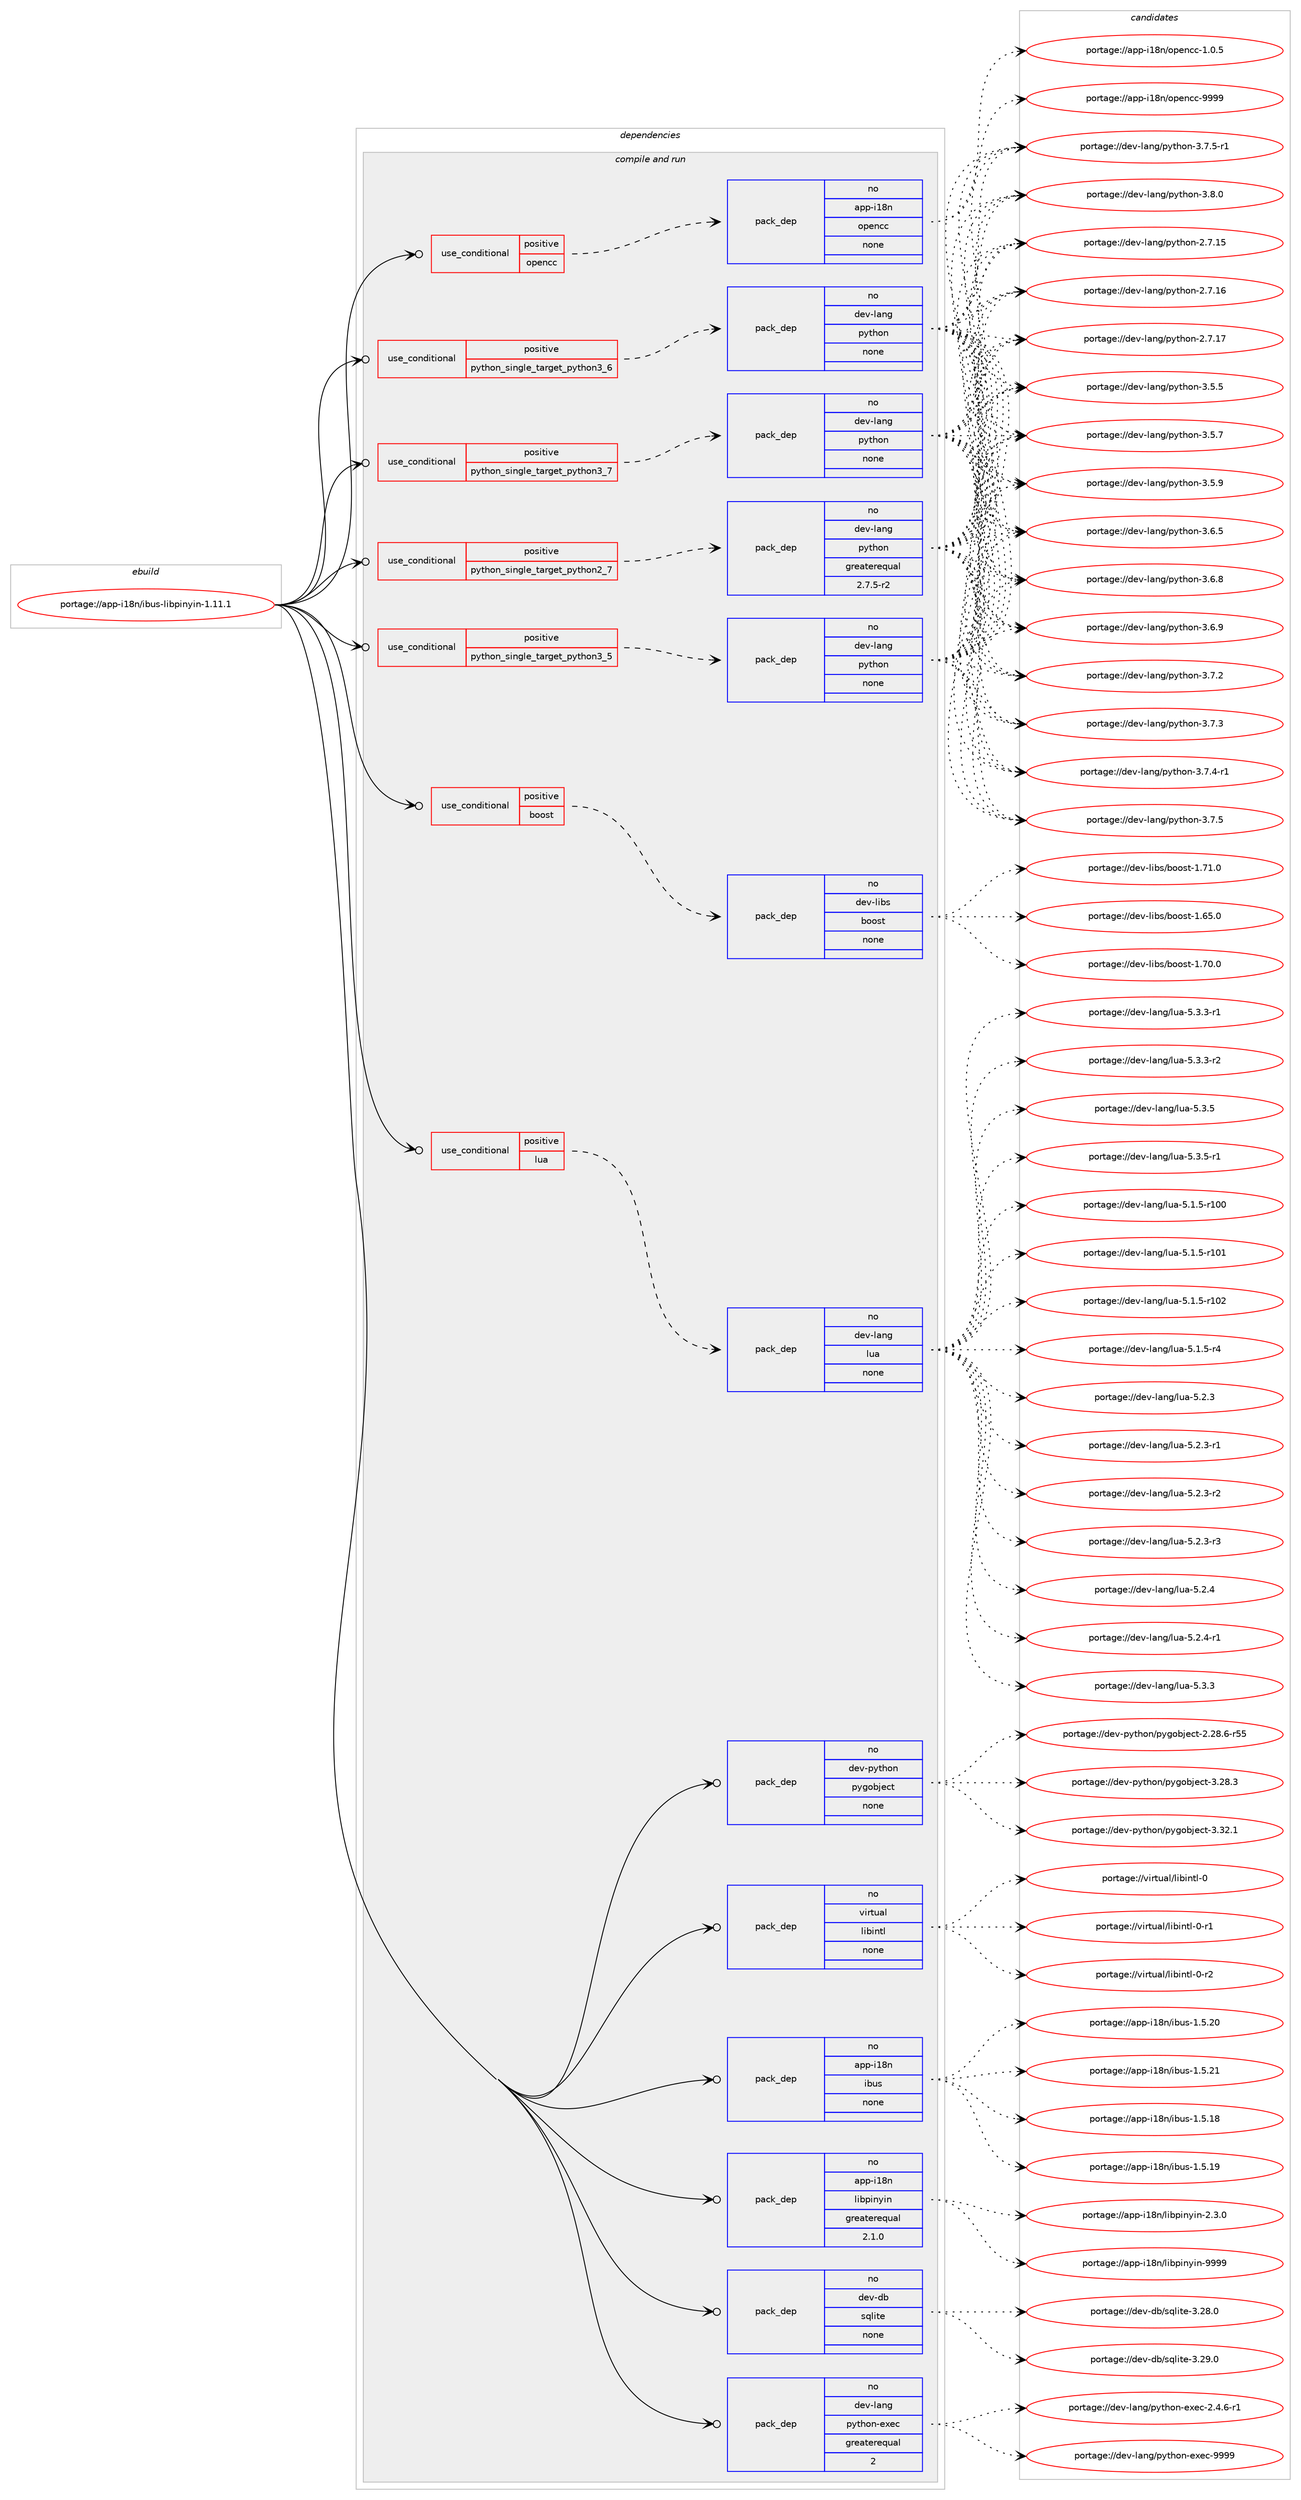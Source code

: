 digraph prolog {

# *************
# Graph options
# *************

newrank=true;
concentrate=true;
compound=true;
graph [rankdir=LR,fontname=Helvetica,fontsize=10,ranksep=1.5];#, ranksep=2.5, nodesep=0.2];
edge  [arrowhead=vee];
node  [fontname=Helvetica,fontsize=10];

# **********
# The ebuild
# **********

subgraph cluster_leftcol {
color=gray;
rank=same;
label=<<i>ebuild</i>>;
id [label="portage://app-i18n/ibus-libpinyin-1.11.1", color=red, width=4, href="../app-i18n/ibus-libpinyin-1.11.1.svg"];
}

# ****************
# The dependencies
# ****************

subgraph cluster_midcol {
color=gray;
label=<<i>dependencies</i>>;
subgraph cluster_compile {
fillcolor="#eeeeee";
style=filled;
label=<<i>compile</i>>;
}
subgraph cluster_compileandrun {
fillcolor="#eeeeee";
style=filled;
label=<<i>compile and run</i>>;
subgraph cond7838 {
dependency30521 [label=<<TABLE BORDER="0" CELLBORDER="1" CELLSPACING="0" CELLPADDING="4"><TR><TD ROWSPAN="3" CELLPADDING="10">use_conditional</TD></TR><TR><TD>positive</TD></TR><TR><TD>boost</TD></TR></TABLE>>, shape=none, color=red];
subgraph pack22219 {
dependency30522 [label=<<TABLE BORDER="0" CELLBORDER="1" CELLSPACING="0" CELLPADDING="4" WIDTH="220"><TR><TD ROWSPAN="6" CELLPADDING="30">pack_dep</TD></TR><TR><TD WIDTH="110">no</TD></TR><TR><TD>dev-libs</TD></TR><TR><TD>boost</TD></TR><TR><TD>none</TD></TR><TR><TD></TD></TR></TABLE>>, shape=none, color=blue];
}
dependency30521:e -> dependency30522:w [weight=20,style="dashed",arrowhead="vee"];
}
id:e -> dependency30521:w [weight=20,style="solid",arrowhead="odotvee"];
subgraph cond7839 {
dependency30523 [label=<<TABLE BORDER="0" CELLBORDER="1" CELLSPACING="0" CELLPADDING="4"><TR><TD ROWSPAN="3" CELLPADDING="10">use_conditional</TD></TR><TR><TD>positive</TD></TR><TR><TD>lua</TD></TR></TABLE>>, shape=none, color=red];
subgraph pack22220 {
dependency30524 [label=<<TABLE BORDER="0" CELLBORDER="1" CELLSPACING="0" CELLPADDING="4" WIDTH="220"><TR><TD ROWSPAN="6" CELLPADDING="30">pack_dep</TD></TR><TR><TD WIDTH="110">no</TD></TR><TR><TD>dev-lang</TD></TR><TR><TD>lua</TD></TR><TR><TD>none</TD></TR><TR><TD></TD></TR></TABLE>>, shape=none, color=blue];
}
dependency30523:e -> dependency30524:w [weight=20,style="dashed",arrowhead="vee"];
}
id:e -> dependency30523:w [weight=20,style="solid",arrowhead="odotvee"];
subgraph cond7840 {
dependency30525 [label=<<TABLE BORDER="0" CELLBORDER="1" CELLSPACING="0" CELLPADDING="4"><TR><TD ROWSPAN="3" CELLPADDING="10">use_conditional</TD></TR><TR><TD>positive</TD></TR><TR><TD>opencc</TD></TR></TABLE>>, shape=none, color=red];
subgraph pack22221 {
dependency30526 [label=<<TABLE BORDER="0" CELLBORDER="1" CELLSPACING="0" CELLPADDING="4" WIDTH="220"><TR><TD ROWSPAN="6" CELLPADDING="30">pack_dep</TD></TR><TR><TD WIDTH="110">no</TD></TR><TR><TD>app-i18n</TD></TR><TR><TD>opencc</TD></TR><TR><TD>none</TD></TR><TR><TD></TD></TR></TABLE>>, shape=none, color=blue];
}
dependency30525:e -> dependency30526:w [weight=20,style="dashed",arrowhead="vee"];
}
id:e -> dependency30525:w [weight=20,style="solid",arrowhead="odotvee"];
subgraph cond7841 {
dependency30527 [label=<<TABLE BORDER="0" CELLBORDER="1" CELLSPACING="0" CELLPADDING="4"><TR><TD ROWSPAN="3" CELLPADDING="10">use_conditional</TD></TR><TR><TD>positive</TD></TR><TR><TD>python_single_target_python2_7</TD></TR></TABLE>>, shape=none, color=red];
subgraph pack22222 {
dependency30528 [label=<<TABLE BORDER="0" CELLBORDER="1" CELLSPACING="0" CELLPADDING="4" WIDTH="220"><TR><TD ROWSPAN="6" CELLPADDING="30">pack_dep</TD></TR><TR><TD WIDTH="110">no</TD></TR><TR><TD>dev-lang</TD></TR><TR><TD>python</TD></TR><TR><TD>greaterequal</TD></TR><TR><TD>2.7.5-r2</TD></TR></TABLE>>, shape=none, color=blue];
}
dependency30527:e -> dependency30528:w [weight=20,style="dashed",arrowhead="vee"];
}
id:e -> dependency30527:w [weight=20,style="solid",arrowhead="odotvee"];
subgraph cond7842 {
dependency30529 [label=<<TABLE BORDER="0" CELLBORDER="1" CELLSPACING="0" CELLPADDING="4"><TR><TD ROWSPAN="3" CELLPADDING="10">use_conditional</TD></TR><TR><TD>positive</TD></TR><TR><TD>python_single_target_python3_5</TD></TR></TABLE>>, shape=none, color=red];
subgraph pack22223 {
dependency30530 [label=<<TABLE BORDER="0" CELLBORDER="1" CELLSPACING="0" CELLPADDING="4" WIDTH="220"><TR><TD ROWSPAN="6" CELLPADDING="30">pack_dep</TD></TR><TR><TD WIDTH="110">no</TD></TR><TR><TD>dev-lang</TD></TR><TR><TD>python</TD></TR><TR><TD>none</TD></TR><TR><TD></TD></TR></TABLE>>, shape=none, color=blue];
}
dependency30529:e -> dependency30530:w [weight=20,style="dashed",arrowhead="vee"];
}
id:e -> dependency30529:w [weight=20,style="solid",arrowhead="odotvee"];
subgraph cond7843 {
dependency30531 [label=<<TABLE BORDER="0" CELLBORDER="1" CELLSPACING="0" CELLPADDING="4"><TR><TD ROWSPAN="3" CELLPADDING="10">use_conditional</TD></TR><TR><TD>positive</TD></TR><TR><TD>python_single_target_python3_6</TD></TR></TABLE>>, shape=none, color=red];
subgraph pack22224 {
dependency30532 [label=<<TABLE BORDER="0" CELLBORDER="1" CELLSPACING="0" CELLPADDING="4" WIDTH="220"><TR><TD ROWSPAN="6" CELLPADDING="30">pack_dep</TD></TR><TR><TD WIDTH="110">no</TD></TR><TR><TD>dev-lang</TD></TR><TR><TD>python</TD></TR><TR><TD>none</TD></TR><TR><TD></TD></TR></TABLE>>, shape=none, color=blue];
}
dependency30531:e -> dependency30532:w [weight=20,style="dashed",arrowhead="vee"];
}
id:e -> dependency30531:w [weight=20,style="solid",arrowhead="odotvee"];
subgraph cond7844 {
dependency30533 [label=<<TABLE BORDER="0" CELLBORDER="1" CELLSPACING="0" CELLPADDING="4"><TR><TD ROWSPAN="3" CELLPADDING="10">use_conditional</TD></TR><TR><TD>positive</TD></TR><TR><TD>python_single_target_python3_7</TD></TR></TABLE>>, shape=none, color=red];
subgraph pack22225 {
dependency30534 [label=<<TABLE BORDER="0" CELLBORDER="1" CELLSPACING="0" CELLPADDING="4" WIDTH="220"><TR><TD ROWSPAN="6" CELLPADDING="30">pack_dep</TD></TR><TR><TD WIDTH="110">no</TD></TR><TR><TD>dev-lang</TD></TR><TR><TD>python</TD></TR><TR><TD>none</TD></TR><TR><TD></TD></TR></TABLE>>, shape=none, color=blue];
}
dependency30533:e -> dependency30534:w [weight=20,style="dashed",arrowhead="vee"];
}
id:e -> dependency30533:w [weight=20,style="solid",arrowhead="odotvee"];
subgraph pack22226 {
dependency30535 [label=<<TABLE BORDER="0" CELLBORDER="1" CELLSPACING="0" CELLPADDING="4" WIDTH="220"><TR><TD ROWSPAN="6" CELLPADDING="30">pack_dep</TD></TR><TR><TD WIDTH="110">no</TD></TR><TR><TD>app-i18n</TD></TR><TR><TD>ibus</TD></TR><TR><TD>none</TD></TR><TR><TD></TD></TR></TABLE>>, shape=none, color=blue];
}
id:e -> dependency30535:w [weight=20,style="solid",arrowhead="odotvee"];
subgraph pack22227 {
dependency30536 [label=<<TABLE BORDER="0" CELLBORDER="1" CELLSPACING="0" CELLPADDING="4" WIDTH="220"><TR><TD ROWSPAN="6" CELLPADDING="30">pack_dep</TD></TR><TR><TD WIDTH="110">no</TD></TR><TR><TD>app-i18n</TD></TR><TR><TD>libpinyin</TD></TR><TR><TD>greaterequal</TD></TR><TR><TD>2.1.0</TD></TR></TABLE>>, shape=none, color=blue];
}
id:e -> dependency30536:w [weight=20,style="solid",arrowhead="odotvee"];
subgraph pack22228 {
dependency30537 [label=<<TABLE BORDER="0" CELLBORDER="1" CELLSPACING="0" CELLPADDING="4" WIDTH="220"><TR><TD ROWSPAN="6" CELLPADDING="30">pack_dep</TD></TR><TR><TD WIDTH="110">no</TD></TR><TR><TD>dev-db</TD></TR><TR><TD>sqlite</TD></TR><TR><TD>none</TD></TR><TR><TD></TD></TR></TABLE>>, shape=none, color=blue];
}
id:e -> dependency30537:w [weight=20,style="solid",arrowhead="odotvee"];
subgraph pack22229 {
dependency30538 [label=<<TABLE BORDER="0" CELLBORDER="1" CELLSPACING="0" CELLPADDING="4" WIDTH="220"><TR><TD ROWSPAN="6" CELLPADDING="30">pack_dep</TD></TR><TR><TD WIDTH="110">no</TD></TR><TR><TD>dev-lang</TD></TR><TR><TD>python-exec</TD></TR><TR><TD>greaterequal</TD></TR><TR><TD>2</TD></TR></TABLE>>, shape=none, color=blue];
}
id:e -> dependency30538:w [weight=20,style="solid",arrowhead="odotvee"];
subgraph pack22230 {
dependency30539 [label=<<TABLE BORDER="0" CELLBORDER="1" CELLSPACING="0" CELLPADDING="4" WIDTH="220"><TR><TD ROWSPAN="6" CELLPADDING="30">pack_dep</TD></TR><TR><TD WIDTH="110">no</TD></TR><TR><TD>dev-python</TD></TR><TR><TD>pygobject</TD></TR><TR><TD>none</TD></TR><TR><TD></TD></TR></TABLE>>, shape=none, color=blue];
}
id:e -> dependency30539:w [weight=20,style="solid",arrowhead="odotvee"];
subgraph pack22231 {
dependency30540 [label=<<TABLE BORDER="0" CELLBORDER="1" CELLSPACING="0" CELLPADDING="4" WIDTH="220"><TR><TD ROWSPAN="6" CELLPADDING="30">pack_dep</TD></TR><TR><TD WIDTH="110">no</TD></TR><TR><TD>virtual</TD></TR><TR><TD>libintl</TD></TR><TR><TD>none</TD></TR><TR><TD></TD></TR></TABLE>>, shape=none, color=blue];
}
id:e -> dependency30540:w [weight=20,style="solid",arrowhead="odotvee"];
}
subgraph cluster_run {
fillcolor="#eeeeee";
style=filled;
label=<<i>run</i>>;
}
}

# **************
# The candidates
# **************

subgraph cluster_choices {
rank=same;
color=gray;
label=<<i>candidates</i>>;

subgraph choice22219 {
color=black;
nodesep=1;
choiceportage1001011184510810598115479811111111511645494654534648 [label="portage://dev-libs/boost-1.65.0", color=red, width=4,href="../dev-libs/boost-1.65.0.svg"];
choiceportage1001011184510810598115479811111111511645494655484648 [label="portage://dev-libs/boost-1.70.0", color=red, width=4,href="../dev-libs/boost-1.70.0.svg"];
choiceportage1001011184510810598115479811111111511645494655494648 [label="portage://dev-libs/boost-1.71.0", color=red, width=4,href="../dev-libs/boost-1.71.0.svg"];
dependency30522:e -> choiceportage1001011184510810598115479811111111511645494654534648:w [style=dotted,weight="100"];
dependency30522:e -> choiceportage1001011184510810598115479811111111511645494655484648:w [style=dotted,weight="100"];
dependency30522:e -> choiceportage1001011184510810598115479811111111511645494655494648:w [style=dotted,weight="100"];
}
subgraph choice22220 {
color=black;
nodesep=1;
choiceportage1001011184510897110103471081179745534649465345114494848 [label="portage://dev-lang/lua-5.1.5-r100", color=red, width=4,href="../dev-lang/lua-5.1.5-r100.svg"];
choiceportage1001011184510897110103471081179745534649465345114494849 [label="portage://dev-lang/lua-5.1.5-r101", color=red, width=4,href="../dev-lang/lua-5.1.5-r101.svg"];
choiceportage1001011184510897110103471081179745534649465345114494850 [label="portage://dev-lang/lua-5.1.5-r102", color=red, width=4,href="../dev-lang/lua-5.1.5-r102.svg"];
choiceportage100101118451089711010347108117974553464946534511452 [label="portage://dev-lang/lua-5.1.5-r4", color=red, width=4,href="../dev-lang/lua-5.1.5-r4.svg"];
choiceportage10010111845108971101034710811797455346504651 [label="portage://dev-lang/lua-5.2.3", color=red, width=4,href="../dev-lang/lua-5.2.3.svg"];
choiceportage100101118451089711010347108117974553465046514511449 [label="portage://dev-lang/lua-5.2.3-r1", color=red, width=4,href="../dev-lang/lua-5.2.3-r1.svg"];
choiceportage100101118451089711010347108117974553465046514511450 [label="portage://dev-lang/lua-5.2.3-r2", color=red, width=4,href="../dev-lang/lua-5.2.3-r2.svg"];
choiceportage100101118451089711010347108117974553465046514511451 [label="portage://dev-lang/lua-5.2.3-r3", color=red, width=4,href="../dev-lang/lua-5.2.3-r3.svg"];
choiceportage10010111845108971101034710811797455346504652 [label="portage://dev-lang/lua-5.2.4", color=red, width=4,href="../dev-lang/lua-5.2.4.svg"];
choiceportage100101118451089711010347108117974553465046524511449 [label="portage://dev-lang/lua-5.2.4-r1", color=red, width=4,href="../dev-lang/lua-5.2.4-r1.svg"];
choiceportage10010111845108971101034710811797455346514651 [label="portage://dev-lang/lua-5.3.3", color=red, width=4,href="../dev-lang/lua-5.3.3.svg"];
choiceportage100101118451089711010347108117974553465146514511449 [label="portage://dev-lang/lua-5.3.3-r1", color=red, width=4,href="../dev-lang/lua-5.3.3-r1.svg"];
choiceportage100101118451089711010347108117974553465146514511450 [label="portage://dev-lang/lua-5.3.3-r2", color=red, width=4,href="../dev-lang/lua-5.3.3-r2.svg"];
choiceportage10010111845108971101034710811797455346514653 [label="portage://dev-lang/lua-5.3.5", color=red, width=4,href="../dev-lang/lua-5.3.5.svg"];
choiceportage100101118451089711010347108117974553465146534511449 [label="portage://dev-lang/lua-5.3.5-r1", color=red, width=4,href="../dev-lang/lua-5.3.5-r1.svg"];
dependency30524:e -> choiceportage1001011184510897110103471081179745534649465345114494848:w [style=dotted,weight="100"];
dependency30524:e -> choiceportage1001011184510897110103471081179745534649465345114494849:w [style=dotted,weight="100"];
dependency30524:e -> choiceportage1001011184510897110103471081179745534649465345114494850:w [style=dotted,weight="100"];
dependency30524:e -> choiceportage100101118451089711010347108117974553464946534511452:w [style=dotted,weight="100"];
dependency30524:e -> choiceportage10010111845108971101034710811797455346504651:w [style=dotted,weight="100"];
dependency30524:e -> choiceportage100101118451089711010347108117974553465046514511449:w [style=dotted,weight="100"];
dependency30524:e -> choiceportage100101118451089711010347108117974553465046514511450:w [style=dotted,weight="100"];
dependency30524:e -> choiceportage100101118451089711010347108117974553465046514511451:w [style=dotted,weight="100"];
dependency30524:e -> choiceportage10010111845108971101034710811797455346504652:w [style=dotted,weight="100"];
dependency30524:e -> choiceportage100101118451089711010347108117974553465046524511449:w [style=dotted,weight="100"];
dependency30524:e -> choiceportage10010111845108971101034710811797455346514651:w [style=dotted,weight="100"];
dependency30524:e -> choiceportage100101118451089711010347108117974553465146514511449:w [style=dotted,weight="100"];
dependency30524:e -> choiceportage100101118451089711010347108117974553465146514511450:w [style=dotted,weight="100"];
dependency30524:e -> choiceportage10010111845108971101034710811797455346514653:w [style=dotted,weight="100"];
dependency30524:e -> choiceportage100101118451089711010347108117974553465146534511449:w [style=dotted,weight="100"];
}
subgraph choice22221 {
color=black;
nodesep=1;
choiceportage97112112451054956110471111121011109999454946484653 [label="portage://app-i18n/opencc-1.0.5", color=red, width=4,href="../app-i18n/opencc-1.0.5.svg"];
choiceportage971121124510549561104711111210111099994557575757 [label="portage://app-i18n/opencc-9999", color=red, width=4,href="../app-i18n/opencc-9999.svg"];
dependency30526:e -> choiceportage97112112451054956110471111121011109999454946484653:w [style=dotted,weight="100"];
dependency30526:e -> choiceportage971121124510549561104711111210111099994557575757:w [style=dotted,weight="100"];
}
subgraph choice22222 {
color=black;
nodesep=1;
choiceportage10010111845108971101034711212111610411111045504655464953 [label="portage://dev-lang/python-2.7.15", color=red, width=4,href="../dev-lang/python-2.7.15.svg"];
choiceportage10010111845108971101034711212111610411111045504655464954 [label="portage://dev-lang/python-2.7.16", color=red, width=4,href="../dev-lang/python-2.7.16.svg"];
choiceportage10010111845108971101034711212111610411111045504655464955 [label="portage://dev-lang/python-2.7.17", color=red, width=4,href="../dev-lang/python-2.7.17.svg"];
choiceportage100101118451089711010347112121116104111110455146534653 [label="portage://dev-lang/python-3.5.5", color=red, width=4,href="../dev-lang/python-3.5.5.svg"];
choiceportage100101118451089711010347112121116104111110455146534655 [label="portage://dev-lang/python-3.5.7", color=red, width=4,href="../dev-lang/python-3.5.7.svg"];
choiceportage100101118451089711010347112121116104111110455146534657 [label="portage://dev-lang/python-3.5.9", color=red, width=4,href="../dev-lang/python-3.5.9.svg"];
choiceportage100101118451089711010347112121116104111110455146544653 [label="portage://dev-lang/python-3.6.5", color=red, width=4,href="../dev-lang/python-3.6.5.svg"];
choiceportage100101118451089711010347112121116104111110455146544656 [label="portage://dev-lang/python-3.6.8", color=red, width=4,href="../dev-lang/python-3.6.8.svg"];
choiceportage100101118451089711010347112121116104111110455146544657 [label="portage://dev-lang/python-3.6.9", color=red, width=4,href="../dev-lang/python-3.6.9.svg"];
choiceportage100101118451089711010347112121116104111110455146554650 [label="portage://dev-lang/python-3.7.2", color=red, width=4,href="../dev-lang/python-3.7.2.svg"];
choiceportage100101118451089711010347112121116104111110455146554651 [label="portage://dev-lang/python-3.7.3", color=red, width=4,href="../dev-lang/python-3.7.3.svg"];
choiceportage1001011184510897110103471121211161041111104551465546524511449 [label="portage://dev-lang/python-3.7.4-r1", color=red, width=4,href="../dev-lang/python-3.7.4-r1.svg"];
choiceportage100101118451089711010347112121116104111110455146554653 [label="portage://dev-lang/python-3.7.5", color=red, width=4,href="../dev-lang/python-3.7.5.svg"];
choiceportage1001011184510897110103471121211161041111104551465546534511449 [label="portage://dev-lang/python-3.7.5-r1", color=red, width=4,href="../dev-lang/python-3.7.5-r1.svg"];
choiceportage100101118451089711010347112121116104111110455146564648 [label="portage://dev-lang/python-3.8.0", color=red, width=4,href="../dev-lang/python-3.8.0.svg"];
dependency30528:e -> choiceportage10010111845108971101034711212111610411111045504655464953:w [style=dotted,weight="100"];
dependency30528:e -> choiceportage10010111845108971101034711212111610411111045504655464954:w [style=dotted,weight="100"];
dependency30528:e -> choiceportage10010111845108971101034711212111610411111045504655464955:w [style=dotted,weight="100"];
dependency30528:e -> choiceportage100101118451089711010347112121116104111110455146534653:w [style=dotted,weight="100"];
dependency30528:e -> choiceportage100101118451089711010347112121116104111110455146534655:w [style=dotted,weight="100"];
dependency30528:e -> choiceportage100101118451089711010347112121116104111110455146534657:w [style=dotted,weight="100"];
dependency30528:e -> choiceportage100101118451089711010347112121116104111110455146544653:w [style=dotted,weight="100"];
dependency30528:e -> choiceportage100101118451089711010347112121116104111110455146544656:w [style=dotted,weight="100"];
dependency30528:e -> choiceportage100101118451089711010347112121116104111110455146544657:w [style=dotted,weight="100"];
dependency30528:e -> choiceportage100101118451089711010347112121116104111110455146554650:w [style=dotted,weight="100"];
dependency30528:e -> choiceportage100101118451089711010347112121116104111110455146554651:w [style=dotted,weight="100"];
dependency30528:e -> choiceportage1001011184510897110103471121211161041111104551465546524511449:w [style=dotted,weight="100"];
dependency30528:e -> choiceportage100101118451089711010347112121116104111110455146554653:w [style=dotted,weight="100"];
dependency30528:e -> choiceportage1001011184510897110103471121211161041111104551465546534511449:w [style=dotted,weight="100"];
dependency30528:e -> choiceportage100101118451089711010347112121116104111110455146564648:w [style=dotted,weight="100"];
}
subgraph choice22223 {
color=black;
nodesep=1;
choiceportage10010111845108971101034711212111610411111045504655464953 [label="portage://dev-lang/python-2.7.15", color=red, width=4,href="../dev-lang/python-2.7.15.svg"];
choiceportage10010111845108971101034711212111610411111045504655464954 [label="portage://dev-lang/python-2.7.16", color=red, width=4,href="../dev-lang/python-2.7.16.svg"];
choiceportage10010111845108971101034711212111610411111045504655464955 [label="portage://dev-lang/python-2.7.17", color=red, width=4,href="../dev-lang/python-2.7.17.svg"];
choiceportage100101118451089711010347112121116104111110455146534653 [label="portage://dev-lang/python-3.5.5", color=red, width=4,href="../dev-lang/python-3.5.5.svg"];
choiceportage100101118451089711010347112121116104111110455146534655 [label="portage://dev-lang/python-3.5.7", color=red, width=4,href="../dev-lang/python-3.5.7.svg"];
choiceportage100101118451089711010347112121116104111110455146534657 [label="portage://dev-lang/python-3.5.9", color=red, width=4,href="../dev-lang/python-3.5.9.svg"];
choiceportage100101118451089711010347112121116104111110455146544653 [label="portage://dev-lang/python-3.6.5", color=red, width=4,href="../dev-lang/python-3.6.5.svg"];
choiceportage100101118451089711010347112121116104111110455146544656 [label="portage://dev-lang/python-3.6.8", color=red, width=4,href="../dev-lang/python-3.6.8.svg"];
choiceportage100101118451089711010347112121116104111110455146544657 [label="portage://dev-lang/python-3.6.9", color=red, width=4,href="../dev-lang/python-3.6.9.svg"];
choiceportage100101118451089711010347112121116104111110455146554650 [label="portage://dev-lang/python-3.7.2", color=red, width=4,href="../dev-lang/python-3.7.2.svg"];
choiceportage100101118451089711010347112121116104111110455146554651 [label="portage://dev-lang/python-3.7.3", color=red, width=4,href="../dev-lang/python-3.7.3.svg"];
choiceportage1001011184510897110103471121211161041111104551465546524511449 [label="portage://dev-lang/python-3.7.4-r1", color=red, width=4,href="../dev-lang/python-3.7.4-r1.svg"];
choiceportage100101118451089711010347112121116104111110455146554653 [label="portage://dev-lang/python-3.7.5", color=red, width=4,href="../dev-lang/python-3.7.5.svg"];
choiceportage1001011184510897110103471121211161041111104551465546534511449 [label="portage://dev-lang/python-3.7.5-r1", color=red, width=4,href="../dev-lang/python-3.7.5-r1.svg"];
choiceportage100101118451089711010347112121116104111110455146564648 [label="portage://dev-lang/python-3.8.0", color=red, width=4,href="../dev-lang/python-3.8.0.svg"];
dependency30530:e -> choiceportage10010111845108971101034711212111610411111045504655464953:w [style=dotted,weight="100"];
dependency30530:e -> choiceportage10010111845108971101034711212111610411111045504655464954:w [style=dotted,weight="100"];
dependency30530:e -> choiceportage10010111845108971101034711212111610411111045504655464955:w [style=dotted,weight="100"];
dependency30530:e -> choiceportage100101118451089711010347112121116104111110455146534653:w [style=dotted,weight="100"];
dependency30530:e -> choiceportage100101118451089711010347112121116104111110455146534655:w [style=dotted,weight="100"];
dependency30530:e -> choiceportage100101118451089711010347112121116104111110455146534657:w [style=dotted,weight="100"];
dependency30530:e -> choiceportage100101118451089711010347112121116104111110455146544653:w [style=dotted,weight="100"];
dependency30530:e -> choiceportage100101118451089711010347112121116104111110455146544656:w [style=dotted,weight="100"];
dependency30530:e -> choiceportage100101118451089711010347112121116104111110455146544657:w [style=dotted,weight="100"];
dependency30530:e -> choiceportage100101118451089711010347112121116104111110455146554650:w [style=dotted,weight="100"];
dependency30530:e -> choiceportage100101118451089711010347112121116104111110455146554651:w [style=dotted,weight="100"];
dependency30530:e -> choiceportage1001011184510897110103471121211161041111104551465546524511449:w [style=dotted,weight="100"];
dependency30530:e -> choiceportage100101118451089711010347112121116104111110455146554653:w [style=dotted,weight="100"];
dependency30530:e -> choiceportage1001011184510897110103471121211161041111104551465546534511449:w [style=dotted,weight="100"];
dependency30530:e -> choiceportage100101118451089711010347112121116104111110455146564648:w [style=dotted,weight="100"];
}
subgraph choice22224 {
color=black;
nodesep=1;
choiceportage10010111845108971101034711212111610411111045504655464953 [label="portage://dev-lang/python-2.7.15", color=red, width=4,href="../dev-lang/python-2.7.15.svg"];
choiceportage10010111845108971101034711212111610411111045504655464954 [label="portage://dev-lang/python-2.7.16", color=red, width=4,href="../dev-lang/python-2.7.16.svg"];
choiceportage10010111845108971101034711212111610411111045504655464955 [label="portage://dev-lang/python-2.7.17", color=red, width=4,href="../dev-lang/python-2.7.17.svg"];
choiceportage100101118451089711010347112121116104111110455146534653 [label="portage://dev-lang/python-3.5.5", color=red, width=4,href="../dev-lang/python-3.5.5.svg"];
choiceportage100101118451089711010347112121116104111110455146534655 [label="portage://dev-lang/python-3.5.7", color=red, width=4,href="../dev-lang/python-3.5.7.svg"];
choiceportage100101118451089711010347112121116104111110455146534657 [label="portage://dev-lang/python-3.5.9", color=red, width=4,href="../dev-lang/python-3.5.9.svg"];
choiceportage100101118451089711010347112121116104111110455146544653 [label="portage://dev-lang/python-3.6.5", color=red, width=4,href="../dev-lang/python-3.6.5.svg"];
choiceportage100101118451089711010347112121116104111110455146544656 [label="portage://dev-lang/python-3.6.8", color=red, width=4,href="../dev-lang/python-3.6.8.svg"];
choiceportage100101118451089711010347112121116104111110455146544657 [label="portage://dev-lang/python-3.6.9", color=red, width=4,href="../dev-lang/python-3.6.9.svg"];
choiceportage100101118451089711010347112121116104111110455146554650 [label="portage://dev-lang/python-3.7.2", color=red, width=4,href="../dev-lang/python-3.7.2.svg"];
choiceportage100101118451089711010347112121116104111110455146554651 [label="portage://dev-lang/python-3.7.3", color=red, width=4,href="../dev-lang/python-3.7.3.svg"];
choiceportage1001011184510897110103471121211161041111104551465546524511449 [label="portage://dev-lang/python-3.7.4-r1", color=red, width=4,href="../dev-lang/python-3.7.4-r1.svg"];
choiceportage100101118451089711010347112121116104111110455146554653 [label="portage://dev-lang/python-3.7.5", color=red, width=4,href="../dev-lang/python-3.7.5.svg"];
choiceportage1001011184510897110103471121211161041111104551465546534511449 [label="portage://dev-lang/python-3.7.5-r1", color=red, width=4,href="../dev-lang/python-3.7.5-r1.svg"];
choiceportage100101118451089711010347112121116104111110455146564648 [label="portage://dev-lang/python-3.8.0", color=red, width=4,href="../dev-lang/python-3.8.0.svg"];
dependency30532:e -> choiceportage10010111845108971101034711212111610411111045504655464953:w [style=dotted,weight="100"];
dependency30532:e -> choiceportage10010111845108971101034711212111610411111045504655464954:w [style=dotted,weight="100"];
dependency30532:e -> choiceportage10010111845108971101034711212111610411111045504655464955:w [style=dotted,weight="100"];
dependency30532:e -> choiceportage100101118451089711010347112121116104111110455146534653:w [style=dotted,weight="100"];
dependency30532:e -> choiceportage100101118451089711010347112121116104111110455146534655:w [style=dotted,weight="100"];
dependency30532:e -> choiceportage100101118451089711010347112121116104111110455146534657:w [style=dotted,weight="100"];
dependency30532:e -> choiceportage100101118451089711010347112121116104111110455146544653:w [style=dotted,weight="100"];
dependency30532:e -> choiceportage100101118451089711010347112121116104111110455146544656:w [style=dotted,weight="100"];
dependency30532:e -> choiceportage100101118451089711010347112121116104111110455146544657:w [style=dotted,weight="100"];
dependency30532:e -> choiceportage100101118451089711010347112121116104111110455146554650:w [style=dotted,weight="100"];
dependency30532:e -> choiceportage100101118451089711010347112121116104111110455146554651:w [style=dotted,weight="100"];
dependency30532:e -> choiceportage1001011184510897110103471121211161041111104551465546524511449:w [style=dotted,weight="100"];
dependency30532:e -> choiceportage100101118451089711010347112121116104111110455146554653:w [style=dotted,weight="100"];
dependency30532:e -> choiceportage1001011184510897110103471121211161041111104551465546534511449:w [style=dotted,weight="100"];
dependency30532:e -> choiceportage100101118451089711010347112121116104111110455146564648:w [style=dotted,weight="100"];
}
subgraph choice22225 {
color=black;
nodesep=1;
choiceportage10010111845108971101034711212111610411111045504655464953 [label="portage://dev-lang/python-2.7.15", color=red, width=4,href="../dev-lang/python-2.7.15.svg"];
choiceportage10010111845108971101034711212111610411111045504655464954 [label="portage://dev-lang/python-2.7.16", color=red, width=4,href="../dev-lang/python-2.7.16.svg"];
choiceportage10010111845108971101034711212111610411111045504655464955 [label="portage://dev-lang/python-2.7.17", color=red, width=4,href="../dev-lang/python-2.7.17.svg"];
choiceportage100101118451089711010347112121116104111110455146534653 [label="portage://dev-lang/python-3.5.5", color=red, width=4,href="../dev-lang/python-3.5.5.svg"];
choiceportage100101118451089711010347112121116104111110455146534655 [label="portage://dev-lang/python-3.5.7", color=red, width=4,href="../dev-lang/python-3.5.7.svg"];
choiceportage100101118451089711010347112121116104111110455146534657 [label="portage://dev-lang/python-3.5.9", color=red, width=4,href="../dev-lang/python-3.5.9.svg"];
choiceportage100101118451089711010347112121116104111110455146544653 [label="portage://dev-lang/python-3.6.5", color=red, width=4,href="../dev-lang/python-3.6.5.svg"];
choiceportage100101118451089711010347112121116104111110455146544656 [label="portage://dev-lang/python-3.6.8", color=red, width=4,href="../dev-lang/python-3.6.8.svg"];
choiceportage100101118451089711010347112121116104111110455146544657 [label="portage://dev-lang/python-3.6.9", color=red, width=4,href="../dev-lang/python-3.6.9.svg"];
choiceportage100101118451089711010347112121116104111110455146554650 [label="portage://dev-lang/python-3.7.2", color=red, width=4,href="../dev-lang/python-3.7.2.svg"];
choiceportage100101118451089711010347112121116104111110455146554651 [label="portage://dev-lang/python-3.7.3", color=red, width=4,href="../dev-lang/python-3.7.3.svg"];
choiceportage1001011184510897110103471121211161041111104551465546524511449 [label="portage://dev-lang/python-3.7.4-r1", color=red, width=4,href="../dev-lang/python-3.7.4-r1.svg"];
choiceportage100101118451089711010347112121116104111110455146554653 [label="portage://dev-lang/python-3.7.5", color=red, width=4,href="../dev-lang/python-3.7.5.svg"];
choiceportage1001011184510897110103471121211161041111104551465546534511449 [label="portage://dev-lang/python-3.7.5-r1", color=red, width=4,href="../dev-lang/python-3.7.5-r1.svg"];
choiceportage100101118451089711010347112121116104111110455146564648 [label="portage://dev-lang/python-3.8.0", color=red, width=4,href="../dev-lang/python-3.8.0.svg"];
dependency30534:e -> choiceportage10010111845108971101034711212111610411111045504655464953:w [style=dotted,weight="100"];
dependency30534:e -> choiceportage10010111845108971101034711212111610411111045504655464954:w [style=dotted,weight="100"];
dependency30534:e -> choiceportage10010111845108971101034711212111610411111045504655464955:w [style=dotted,weight="100"];
dependency30534:e -> choiceportage100101118451089711010347112121116104111110455146534653:w [style=dotted,weight="100"];
dependency30534:e -> choiceportage100101118451089711010347112121116104111110455146534655:w [style=dotted,weight="100"];
dependency30534:e -> choiceportage100101118451089711010347112121116104111110455146534657:w [style=dotted,weight="100"];
dependency30534:e -> choiceportage100101118451089711010347112121116104111110455146544653:w [style=dotted,weight="100"];
dependency30534:e -> choiceportage100101118451089711010347112121116104111110455146544656:w [style=dotted,weight="100"];
dependency30534:e -> choiceportage100101118451089711010347112121116104111110455146544657:w [style=dotted,weight="100"];
dependency30534:e -> choiceportage100101118451089711010347112121116104111110455146554650:w [style=dotted,weight="100"];
dependency30534:e -> choiceportage100101118451089711010347112121116104111110455146554651:w [style=dotted,weight="100"];
dependency30534:e -> choiceportage1001011184510897110103471121211161041111104551465546524511449:w [style=dotted,weight="100"];
dependency30534:e -> choiceportage100101118451089711010347112121116104111110455146554653:w [style=dotted,weight="100"];
dependency30534:e -> choiceportage1001011184510897110103471121211161041111104551465546534511449:w [style=dotted,weight="100"];
dependency30534:e -> choiceportage100101118451089711010347112121116104111110455146564648:w [style=dotted,weight="100"];
}
subgraph choice22226 {
color=black;
nodesep=1;
choiceportage97112112451054956110471059811711545494653464956 [label="portage://app-i18n/ibus-1.5.18", color=red, width=4,href="../app-i18n/ibus-1.5.18.svg"];
choiceportage97112112451054956110471059811711545494653464957 [label="portage://app-i18n/ibus-1.5.19", color=red, width=4,href="../app-i18n/ibus-1.5.19.svg"];
choiceportage97112112451054956110471059811711545494653465048 [label="portage://app-i18n/ibus-1.5.20", color=red, width=4,href="../app-i18n/ibus-1.5.20.svg"];
choiceportage97112112451054956110471059811711545494653465049 [label="portage://app-i18n/ibus-1.5.21", color=red, width=4,href="../app-i18n/ibus-1.5.21.svg"];
dependency30535:e -> choiceportage97112112451054956110471059811711545494653464956:w [style=dotted,weight="100"];
dependency30535:e -> choiceportage97112112451054956110471059811711545494653464957:w [style=dotted,weight="100"];
dependency30535:e -> choiceportage97112112451054956110471059811711545494653465048:w [style=dotted,weight="100"];
dependency30535:e -> choiceportage97112112451054956110471059811711545494653465049:w [style=dotted,weight="100"];
}
subgraph choice22227 {
color=black;
nodesep=1;
choiceportage971121124510549561104710810598112105110121105110455046514648 [label="portage://app-i18n/libpinyin-2.3.0", color=red, width=4,href="../app-i18n/libpinyin-2.3.0.svg"];
choiceportage9711211245105495611047108105981121051101211051104557575757 [label="portage://app-i18n/libpinyin-9999", color=red, width=4,href="../app-i18n/libpinyin-9999.svg"];
dependency30536:e -> choiceportage971121124510549561104710810598112105110121105110455046514648:w [style=dotted,weight="100"];
dependency30536:e -> choiceportage9711211245105495611047108105981121051101211051104557575757:w [style=dotted,weight="100"];
}
subgraph choice22228 {
color=black;
nodesep=1;
choiceportage10010111845100984711511310810511610145514650564648 [label="portage://dev-db/sqlite-3.28.0", color=red, width=4,href="../dev-db/sqlite-3.28.0.svg"];
choiceportage10010111845100984711511310810511610145514650574648 [label="portage://dev-db/sqlite-3.29.0", color=red, width=4,href="../dev-db/sqlite-3.29.0.svg"];
dependency30537:e -> choiceportage10010111845100984711511310810511610145514650564648:w [style=dotted,weight="100"];
dependency30537:e -> choiceportage10010111845100984711511310810511610145514650574648:w [style=dotted,weight="100"];
}
subgraph choice22229 {
color=black;
nodesep=1;
choiceportage10010111845108971101034711212111610411111045101120101994550465246544511449 [label="portage://dev-lang/python-exec-2.4.6-r1", color=red, width=4,href="../dev-lang/python-exec-2.4.6-r1.svg"];
choiceportage10010111845108971101034711212111610411111045101120101994557575757 [label="portage://dev-lang/python-exec-9999", color=red, width=4,href="../dev-lang/python-exec-9999.svg"];
dependency30538:e -> choiceportage10010111845108971101034711212111610411111045101120101994550465246544511449:w [style=dotted,weight="100"];
dependency30538:e -> choiceportage10010111845108971101034711212111610411111045101120101994557575757:w [style=dotted,weight="100"];
}
subgraph choice22230 {
color=black;
nodesep=1;
choiceportage1001011184511212111610411111047112121103111981061019911645504650564654451145353 [label="portage://dev-python/pygobject-2.28.6-r55", color=red, width=4,href="../dev-python/pygobject-2.28.6-r55.svg"];
choiceportage1001011184511212111610411111047112121103111981061019911645514650564651 [label="portage://dev-python/pygobject-3.28.3", color=red, width=4,href="../dev-python/pygobject-3.28.3.svg"];
choiceportage1001011184511212111610411111047112121103111981061019911645514651504649 [label="portage://dev-python/pygobject-3.32.1", color=red, width=4,href="../dev-python/pygobject-3.32.1.svg"];
dependency30539:e -> choiceportage1001011184511212111610411111047112121103111981061019911645504650564654451145353:w [style=dotted,weight="100"];
dependency30539:e -> choiceportage1001011184511212111610411111047112121103111981061019911645514650564651:w [style=dotted,weight="100"];
dependency30539:e -> choiceportage1001011184511212111610411111047112121103111981061019911645514651504649:w [style=dotted,weight="100"];
}
subgraph choice22231 {
color=black;
nodesep=1;
choiceportage1181051141161179710847108105981051101161084548 [label="portage://virtual/libintl-0", color=red, width=4,href="../virtual/libintl-0.svg"];
choiceportage11810511411611797108471081059810511011610845484511449 [label="portage://virtual/libintl-0-r1", color=red, width=4,href="../virtual/libintl-0-r1.svg"];
choiceportage11810511411611797108471081059810511011610845484511450 [label="portage://virtual/libintl-0-r2", color=red, width=4,href="../virtual/libintl-0-r2.svg"];
dependency30540:e -> choiceportage1181051141161179710847108105981051101161084548:w [style=dotted,weight="100"];
dependency30540:e -> choiceportage11810511411611797108471081059810511011610845484511449:w [style=dotted,weight="100"];
dependency30540:e -> choiceportage11810511411611797108471081059810511011610845484511450:w [style=dotted,weight="100"];
}
}

}
